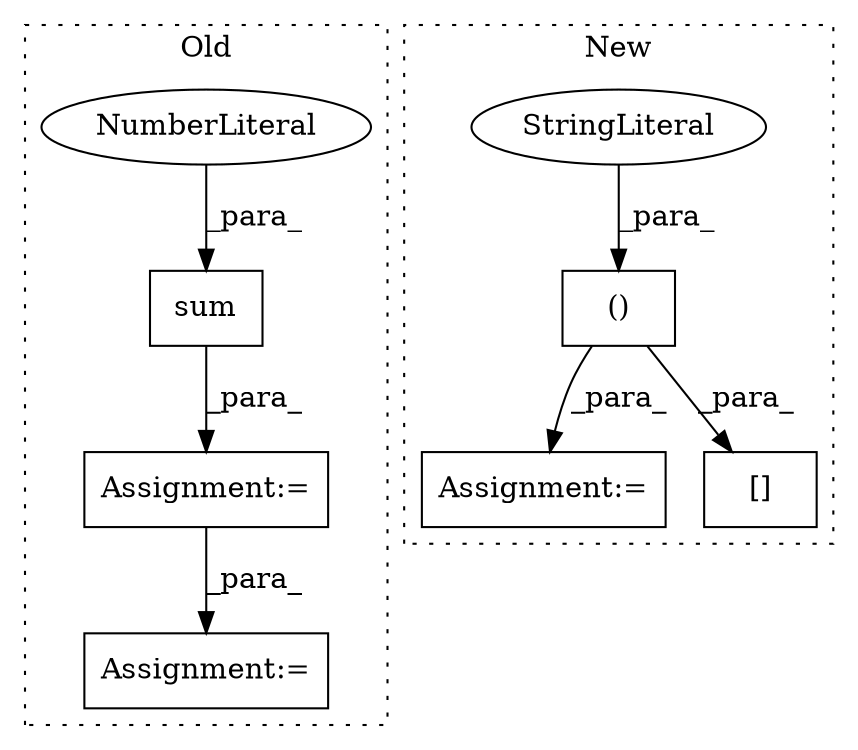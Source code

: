 digraph G {
subgraph cluster0 {
1 [label="sum" a="32" s="3193,3207" l="4,1" shape="box"];
3 [label="Assignment:=" a="7" s="3225" l="1" shape="box"];
4 [label="NumberLiteral" a="34" s="3206" l="1" shape="ellipse"];
8 [label="Assignment:=" a="7" s="3172" l="1" shape="box"];
label = "Old";
style="dotted";
}
subgraph cluster1 {
2 [label="()" a="106" s="3261" l="30" shape="box"];
5 [label="Assignment:=" a="7" s="3240" l="1" shape="box"];
6 [label="[]" a="2" s="3241,3291" l="20,2" shape="box"];
7 [label="StringLiteral" a="45" s="3275" l="16" shape="ellipse"];
label = "New";
style="dotted";
}
1 -> 8 [label="_para_"];
2 -> 5 [label="_para_"];
2 -> 6 [label="_para_"];
4 -> 1 [label="_para_"];
7 -> 2 [label="_para_"];
8 -> 3 [label="_para_"];
}